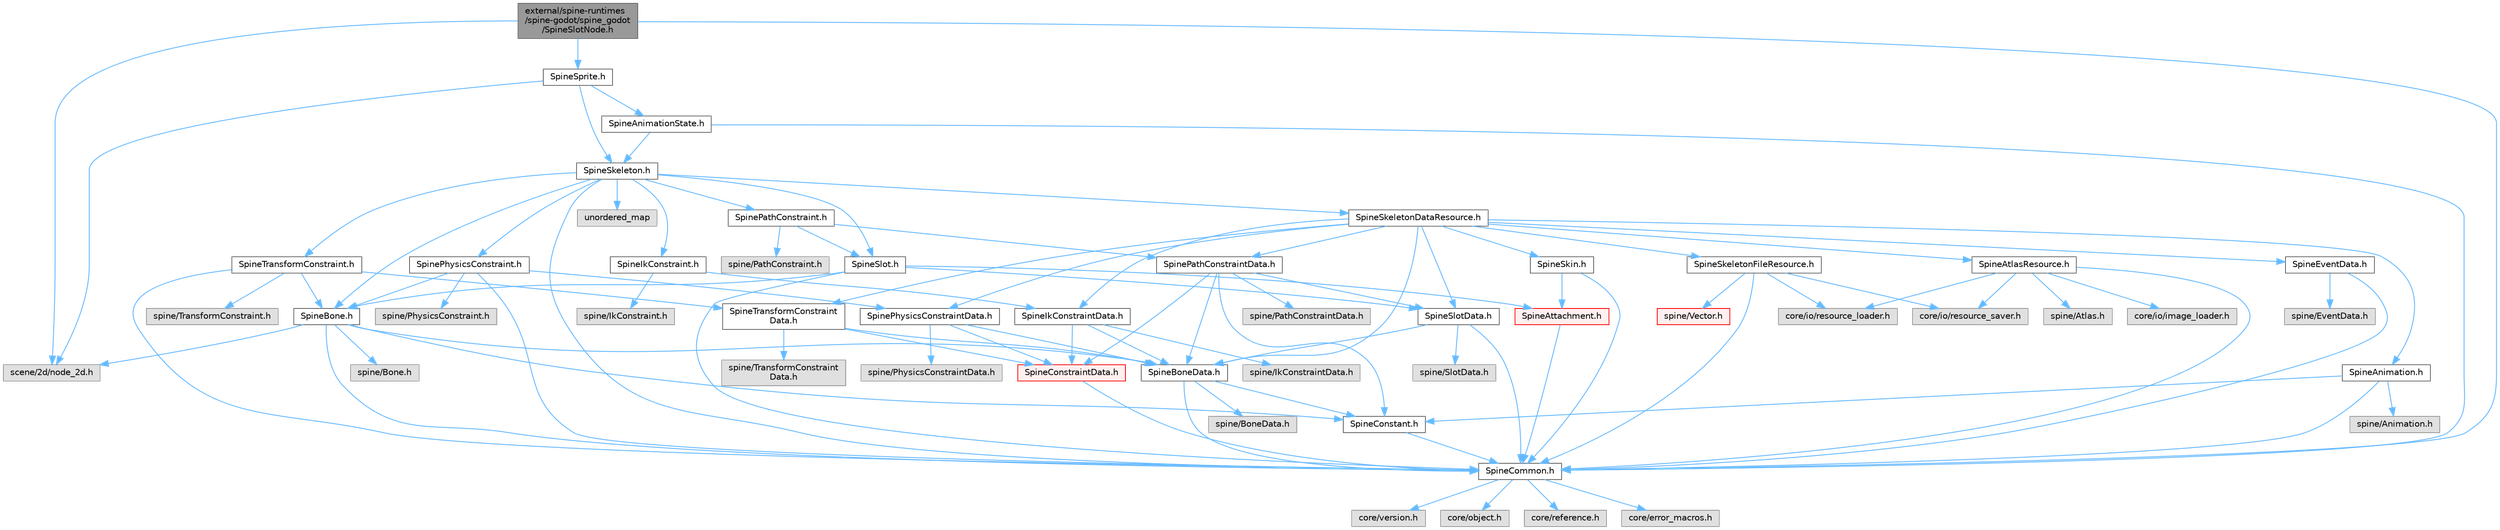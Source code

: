 digraph "external/spine-runtimes/spine-godot/spine_godot/SpineSlotNode.h"
{
 // LATEX_PDF_SIZE
  bgcolor="transparent";
  edge [fontname=Helvetica,fontsize=10,labelfontname=Helvetica,labelfontsize=10];
  node [fontname=Helvetica,fontsize=10,shape=box,height=0.2,width=0.4];
  Node1 [id="Node000001",label="external/spine-runtimes\l/spine-godot/spine_godot\l/SpineSlotNode.h",height=0.2,width=0.4,color="gray40", fillcolor="grey60", style="filled", fontcolor="black",tooltip=" "];
  Node1 -> Node2 [id="edge1_Node000001_Node000002",color="steelblue1",style="solid",tooltip=" "];
  Node2 [id="Node000002",label="SpineCommon.h",height=0.2,width=0.4,color="grey40", fillcolor="white", style="filled",URL="$_spine_common_8h.html",tooltip=" "];
  Node2 -> Node3 [id="edge2_Node000002_Node000003",color="steelblue1",style="solid",tooltip=" "];
  Node3 [id="Node000003",label="core/version.h",height=0.2,width=0.4,color="grey60", fillcolor="#E0E0E0", style="filled",tooltip=" "];
  Node2 -> Node4 [id="edge3_Node000002_Node000004",color="steelblue1",style="solid",tooltip=" "];
  Node4 [id="Node000004",label="core/object.h",height=0.2,width=0.4,color="grey60", fillcolor="#E0E0E0", style="filled",tooltip=" "];
  Node2 -> Node5 [id="edge4_Node000002_Node000005",color="steelblue1",style="solid",tooltip=" "];
  Node5 [id="Node000005",label="core/reference.h",height=0.2,width=0.4,color="grey60", fillcolor="#E0E0E0", style="filled",tooltip=" "];
  Node2 -> Node6 [id="edge5_Node000002_Node000006",color="steelblue1",style="solid",tooltip=" "];
  Node6 [id="Node000006",label="core/error_macros.h",height=0.2,width=0.4,color="grey60", fillcolor="#E0E0E0", style="filled",tooltip=" "];
  Node1 -> Node7 [id="edge6_Node000001_Node000007",color="steelblue1",style="solid",tooltip=" "];
  Node7 [id="Node000007",label="SpineSprite.h",height=0.2,width=0.4,color="grey40", fillcolor="white", style="filled",URL="$_spine_sprite_8h.html",tooltip=" "];
  Node7 -> Node8 [id="edge7_Node000007_Node000008",color="steelblue1",style="solid",tooltip=" "];
  Node8 [id="Node000008",label="SpineSkeleton.h",height=0.2,width=0.4,color="grey40", fillcolor="white", style="filled",URL="$_spine_skeleton_8h.html",tooltip=" "];
  Node8 -> Node2 [id="edge8_Node000008_Node000002",color="steelblue1",style="solid",tooltip=" "];
  Node8 -> Node9 [id="edge9_Node000008_Node000009",color="steelblue1",style="solid",tooltip=" "];
  Node9 [id="Node000009",label="SpineSkeletonDataResource.h",height=0.2,width=0.4,color="grey40", fillcolor="white", style="filled",URL="$_spine_skeleton_data_resource_8h.html",tooltip=" "];
  Node9 -> Node10 [id="edge10_Node000009_Node000010",color="steelblue1",style="solid",tooltip=" "];
  Node10 [id="Node000010",label="SpineAnimation.h",height=0.2,width=0.4,color="grey40", fillcolor="white", style="filled",URL="$_spine_animation_8h.html",tooltip=" "];
  Node10 -> Node2 [id="edge11_Node000010_Node000002",color="steelblue1",style="solid",tooltip=" "];
  Node10 -> Node11 [id="edge12_Node000010_Node000011",color="steelblue1",style="solid",tooltip=" "];
  Node11 [id="Node000011",label="SpineConstant.h",height=0.2,width=0.4,color="grey40", fillcolor="white", style="filled",URL="$_spine_constant_8h.html",tooltip=" "];
  Node11 -> Node2 [id="edge13_Node000011_Node000002",color="steelblue1",style="solid",tooltip=" "];
  Node10 -> Node12 [id="edge14_Node000010_Node000012",color="steelblue1",style="solid",tooltip=" "];
  Node12 [id="Node000012",label="spine/Animation.h",height=0.2,width=0.4,color="grey60", fillcolor="#E0E0E0", style="filled",tooltip=" "];
  Node9 -> Node13 [id="edge15_Node000009_Node000013",color="steelblue1",style="solid",tooltip=" "];
  Node13 [id="Node000013",label="SpineAtlasResource.h",height=0.2,width=0.4,color="grey40", fillcolor="white", style="filled",URL="$_spine_atlas_resource_8h.html",tooltip=" "];
  Node13 -> Node2 [id="edge16_Node000013_Node000002",color="steelblue1",style="solid",tooltip=" "];
  Node13 -> Node14 [id="edge17_Node000013_Node000014",color="steelblue1",style="solid",tooltip=" "];
  Node14 [id="Node000014",label="core/io/resource_loader.h",height=0.2,width=0.4,color="grey60", fillcolor="#E0E0E0", style="filled",tooltip=" "];
  Node13 -> Node15 [id="edge18_Node000013_Node000015",color="steelblue1",style="solid",tooltip=" "];
  Node15 [id="Node000015",label="core/io/resource_saver.h",height=0.2,width=0.4,color="grey60", fillcolor="#E0E0E0", style="filled",tooltip=" "];
  Node13 -> Node16 [id="edge19_Node000013_Node000016",color="steelblue1",style="solid",tooltip=" "];
  Node16 [id="Node000016",label="core/io/image_loader.h",height=0.2,width=0.4,color="grey60", fillcolor="#E0E0E0", style="filled",tooltip=" "];
  Node13 -> Node17 [id="edge20_Node000013_Node000017",color="steelblue1",style="solid",tooltip=" "];
  Node17 [id="Node000017",label="spine/Atlas.h",height=0.2,width=0.4,color="grey60", fillcolor="#E0E0E0", style="filled",tooltip=" "];
  Node9 -> Node18 [id="edge21_Node000009_Node000018",color="steelblue1",style="solid",tooltip=" "];
  Node18 [id="Node000018",label="SpineBoneData.h",height=0.2,width=0.4,color="grey40", fillcolor="white", style="filled",URL="$_spine_bone_data_8h.html",tooltip=" "];
  Node18 -> Node2 [id="edge22_Node000018_Node000002",color="steelblue1",style="solid",tooltip=" "];
  Node18 -> Node11 [id="edge23_Node000018_Node000011",color="steelblue1",style="solid",tooltip=" "];
  Node18 -> Node19 [id="edge24_Node000018_Node000019",color="steelblue1",style="solid",tooltip=" "];
  Node19 [id="Node000019",label="spine/BoneData.h",height=0.2,width=0.4,color="grey60", fillcolor="#E0E0E0", style="filled",tooltip=" "];
  Node9 -> Node20 [id="edge25_Node000009_Node000020",color="steelblue1",style="solid",tooltip=" "];
  Node20 [id="Node000020",label="SpineEventData.h",height=0.2,width=0.4,color="grey40", fillcolor="white", style="filled",URL="$_spine_event_data_8h.html",tooltip=" "];
  Node20 -> Node2 [id="edge26_Node000020_Node000002",color="steelblue1",style="solid",tooltip=" "];
  Node20 -> Node21 [id="edge27_Node000020_Node000021",color="steelblue1",style="solid",tooltip=" "];
  Node21 [id="Node000021",label="spine/EventData.h",height=0.2,width=0.4,color="grey60", fillcolor="#E0E0E0", style="filled",tooltip=" "];
  Node9 -> Node22 [id="edge28_Node000009_Node000022",color="steelblue1",style="solid",tooltip=" "];
  Node22 [id="Node000022",label="SpineIkConstraintData.h",height=0.2,width=0.4,color="grey40", fillcolor="white", style="filled",URL="$_spine_ik_constraint_data_8h.html",tooltip=" "];
  Node22 -> Node23 [id="edge29_Node000022_Node000023",color="steelblue1",style="solid",tooltip=" "];
  Node23 [id="Node000023",label="SpineConstraintData.h",height=0.2,width=0.4,color="red", fillcolor="#FFF0F0", style="filled",URL="$_spine_constraint_data_8h.html",tooltip=" "];
  Node23 -> Node2 [id="edge30_Node000023_Node000002",color="steelblue1",style="solid",tooltip=" "];
  Node22 -> Node18 [id="edge31_Node000022_Node000018",color="steelblue1",style="solid",tooltip=" "];
  Node22 -> Node182 [id="edge32_Node000022_Node000182",color="steelblue1",style="solid",tooltip=" "];
  Node182 [id="Node000182",label="spine/IkConstraintData.h",height=0.2,width=0.4,color="grey60", fillcolor="#E0E0E0", style="filled",tooltip=" "];
  Node9 -> Node183 [id="edge33_Node000009_Node000183",color="steelblue1",style="solid",tooltip=" "];
  Node183 [id="Node000183",label="SpinePathConstraintData.h",height=0.2,width=0.4,color="grey40", fillcolor="white", style="filled",URL="$_spine_path_constraint_data_8h.html",tooltip=" "];
  Node183 -> Node23 [id="edge34_Node000183_Node000023",color="steelblue1",style="solid",tooltip=" "];
  Node183 -> Node11 [id="edge35_Node000183_Node000011",color="steelblue1",style="solid",tooltip=" "];
  Node183 -> Node18 [id="edge36_Node000183_Node000018",color="steelblue1",style="solid",tooltip=" "];
  Node183 -> Node184 [id="edge37_Node000183_Node000184",color="steelblue1",style="solid",tooltip=" "];
  Node184 [id="Node000184",label="SpineSlotData.h",height=0.2,width=0.4,color="grey40", fillcolor="white", style="filled",URL="$_spine_slot_data_8h.html",tooltip=" "];
  Node184 -> Node2 [id="edge38_Node000184_Node000002",color="steelblue1",style="solid",tooltip=" "];
  Node184 -> Node18 [id="edge39_Node000184_Node000018",color="steelblue1",style="solid",tooltip=" "];
  Node184 -> Node185 [id="edge40_Node000184_Node000185",color="steelblue1",style="solid",tooltip=" "];
  Node185 [id="Node000185",label="spine/SlotData.h",height=0.2,width=0.4,color="grey60", fillcolor="#E0E0E0", style="filled",tooltip=" "];
  Node183 -> Node186 [id="edge41_Node000183_Node000186",color="steelblue1",style="solid",tooltip=" "];
  Node186 [id="Node000186",label="spine/PathConstraintData.h",height=0.2,width=0.4,color="grey60", fillcolor="#E0E0E0", style="filled",tooltip=" "];
  Node9 -> Node187 [id="edge42_Node000009_Node000187",color="steelblue1",style="solid",tooltip=" "];
  Node187 [id="Node000187",label="SpinePhysicsConstraintData.h",height=0.2,width=0.4,color="grey40", fillcolor="white", style="filled",URL="$_spine_physics_constraint_data_8h.html",tooltip=" "];
  Node187 -> Node23 [id="edge43_Node000187_Node000023",color="steelblue1",style="solid",tooltip=" "];
  Node187 -> Node18 [id="edge44_Node000187_Node000018",color="steelblue1",style="solid",tooltip=" "];
  Node187 -> Node188 [id="edge45_Node000187_Node000188",color="steelblue1",style="solid",tooltip=" "];
  Node188 [id="Node000188",label="spine/PhysicsConstraintData.h",height=0.2,width=0.4,color="grey60", fillcolor="#E0E0E0", style="filled",tooltip=" "];
  Node9 -> Node189 [id="edge46_Node000009_Node000189",color="steelblue1",style="solid",tooltip=" "];
  Node189 [id="Node000189",label="SpineSkeletonFileResource.h",height=0.2,width=0.4,color="grey40", fillcolor="white", style="filled",URL="$_spine_skeleton_file_resource_8h.html",tooltip=" "];
  Node189 -> Node2 [id="edge47_Node000189_Node000002",color="steelblue1",style="solid",tooltip=" "];
  Node189 -> Node14 [id="edge48_Node000189_Node000014",color="steelblue1",style="solid",tooltip=" "];
  Node189 -> Node15 [id="edge49_Node000189_Node000015",color="steelblue1",style="solid",tooltip=" "];
  Node189 -> Node190 [id="edge50_Node000189_Node000190",color="steelblue1",style="solid",tooltip=" "];
  Node190 [id="Node000190",label="spine/Vector.h",height=0.2,width=0.4,color="red", fillcolor="#FFF0F0", style="filled",URL="$external_2spine-runtimes_2spine-cpp_2spine-cpp_2include_2spine_2vector_8h.html",tooltip=" "];
  Node9 -> Node192 [id="edge51_Node000009_Node000192",color="steelblue1",style="solid",tooltip=" "];
  Node192 [id="Node000192",label="SpineSkin.h",height=0.2,width=0.4,color="grey40", fillcolor="white", style="filled",URL="$_spine_skin_8h.html",tooltip=" "];
  Node192 -> Node2 [id="edge52_Node000192_Node000002",color="steelblue1",style="solid",tooltip=" "];
  Node192 -> Node193 [id="edge53_Node000192_Node000193",color="steelblue1",style="solid",tooltip=" "];
  Node193 [id="Node000193",label="SpineAttachment.h",height=0.2,width=0.4,color="red", fillcolor="#FFF0F0", style="filled",URL="$_spine_attachment_8h.html",tooltip=" "];
  Node193 -> Node2 [id="edge54_Node000193_Node000002",color="steelblue1",style="solid",tooltip=" "];
  Node9 -> Node184 [id="edge55_Node000009_Node000184",color="steelblue1",style="solid",tooltip=" "];
  Node9 -> Node196 [id="edge56_Node000009_Node000196",color="steelblue1",style="solid",tooltip=" "];
  Node196 [id="Node000196",label="SpineTransformConstraint\lData.h",height=0.2,width=0.4,color="grey40", fillcolor="white", style="filled",URL="$_spine_transform_constraint_data_8h.html",tooltip=" "];
  Node196 -> Node23 [id="edge57_Node000196_Node000023",color="steelblue1",style="solid",tooltip=" "];
  Node196 -> Node18 [id="edge58_Node000196_Node000018",color="steelblue1",style="solid",tooltip=" "];
  Node196 -> Node197 [id="edge59_Node000196_Node000197",color="steelblue1",style="solid",tooltip=" "];
  Node197 [id="Node000197",label="spine/TransformConstraint\lData.h",height=0.2,width=0.4,color="grey60", fillcolor="#E0E0E0", style="filled",tooltip=" "];
  Node8 -> Node198 [id="edge60_Node000008_Node000198",color="steelblue1",style="solid",tooltip=" "];
  Node198 [id="Node000198",label="SpineBone.h",height=0.2,width=0.4,color="grey40", fillcolor="white", style="filled",URL="$_spine_bone_8h.html",tooltip=" "];
  Node198 -> Node2 [id="edge61_Node000198_Node000002",color="steelblue1",style="solid",tooltip=" "];
  Node198 -> Node18 [id="edge62_Node000198_Node000018",color="steelblue1",style="solid",tooltip=" "];
  Node198 -> Node11 [id="edge63_Node000198_Node000011",color="steelblue1",style="solid",tooltip=" "];
  Node198 -> Node199 [id="edge64_Node000198_Node000199",color="steelblue1",style="solid",tooltip=" "];
  Node199 [id="Node000199",label="scene/2d/node_2d.h",height=0.2,width=0.4,color="grey60", fillcolor="#E0E0E0", style="filled",tooltip=" "];
  Node198 -> Node200 [id="edge65_Node000198_Node000200",color="steelblue1",style="solid",tooltip=" "];
  Node200 [id="Node000200",label="spine/Bone.h",height=0.2,width=0.4,color="grey60", fillcolor="#E0E0E0", style="filled",tooltip=" "];
  Node8 -> Node201 [id="edge66_Node000008_Node000201",color="steelblue1",style="solid",tooltip=" "];
  Node201 [id="Node000201",label="SpineSlot.h",height=0.2,width=0.4,color="grey40", fillcolor="white", style="filled",URL="$_spine_slot_8h.html",tooltip=" "];
  Node201 -> Node2 [id="edge67_Node000201_Node000002",color="steelblue1",style="solid",tooltip=" "];
  Node201 -> Node184 [id="edge68_Node000201_Node000184",color="steelblue1",style="solid",tooltip=" "];
  Node201 -> Node193 [id="edge69_Node000201_Node000193",color="steelblue1",style="solid",tooltip=" "];
  Node201 -> Node198 [id="edge70_Node000201_Node000198",color="steelblue1",style="solid",tooltip=" "];
  Node8 -> Node202 [id="edge71_Node000008_Node000202",color="steelblue1",style="solid",tooltip=" "];
  Node202 [id="Node000202",label="SpineIkConstraint.h",height=0.2,width=0.4,color="grey40", fillcolor="white", style="filled",URL="$_spine_ik_constraint_8h.html",tooltip=" "];
  Node202 -> Node22 [id="edge72_Node000202_Node000022",color="steelblue1",style="solid",tooltip=" "];
  Node202 -> Node203 [id="edge73_Node000202_Node000203",color="steelblue1",style="solid",tooltip=" "];
  Node203 [id="Node000203",label="spine/IkConstraint.h",height=0.2,width=0.4,color="grey60", fillcolor="#E0E0E0", style="filled",tooltip=" "];
  Node8 -> Node204 [id="edge74_Node000008_Node000204",color="steelblue1",style="solid",tooltip=" "];
  Node204 [id="Node000204",label="SpineTransformConstraint.h",height=0.2,width=0.4,color="grey40", fillcolor="white", style="filled",URL="$_spine_transform_constraint_8h.html",tooltip=" "];
  Node204 -> Node2 [id="edge75_Node000204_Node000002",color="steelblue1",style="solid",tooltip=" "];
  Node204 -> Node196 [id="edge76_Node000204_Node000196",color="steelblue1",style="solid",tooltip=" "];
  Node204 -> Node198 [id="edge77_Node000204_Node000198",color="steelblue1",style="solid",tooltip=" "];
  Node204 -> Node205 [id="edge78_Node000204_Node000205",color="steelblue1",style="solid",tooltip=" "];
  Node205 [id="Node000205",label="spine/TransformConstraint.h",height=0.2,width=0.4,color="grey60", fillcolor="#E0E0E0", style="filled",tooltip=" "];
  Node8 -> Node206 [id="edge79_Node000008_Node000206",color="steelblue1",style="solid",tooltip=" "];
  Node206 [id="Node000206",label="SpinePathConstraint.h",height=0.2,width=0.4,color="grey40", fillcolor="white", style="filled",URL="$_spine_path_constraint_8h.html",tooltip=" "];
  Node206 -> Node183 [id="edge80_Node000206_Node000183",color="steelblue1",style="solid",tooltip=" "];
  Node206 -> Node201 [id="edge81_Node000206_Node000201",color="steelblue1",style="solid",tooltip=" "];
  Node206 -> Node207 [id="edge82_Node000206_Node000207",color="steelblue1",style="solid",tooltip=" "];
  Node207 [id="Node000207",label="spine/PathConstraint.h",height=0.2,width=0.4,color="grey60", fillcolor="#E0E0E0", style="filled",tooltip=" "];
  Node8 -> Node208 [id="edge83_Node000008_Node000208",color="steelblue1",style="solid",tooltip=" "];
  Node208 [id="Node000208",label="SpinePhysicsConstraint.h",height=0.2,width=0.4,color="grey40", fillcolor="white", style="filled",URL="$_spine_physics_constraint_8h.html",tooltip=" "];
  Node208 -> Node2 [id="edge84_Node000208_Node000002",color="steelblue1",style="solid",tooltip=" "];
  Node208 -> Node187 [id="edge85_Node000208_Node000187",color="steelblue1",style="solid",tooltip=" "];
  Node208 -> Node198 [id="edge86_Node000208_Node000198",color="steelblue1",style="solid",tooltip=" "];
  Node208 -> Node209 [id="edge87_Node000208_Node000209",color="steelblue1",style="solid",tooltip=" "];
  Node209 [id="Node000209",label="spine/PhysicsConstraint.h",height=0.2,width=0.4,color="grey60", fillcolor="#E0E0E0", style="filled",tooltip=" "];
  Node8 -> Node210 [id="edge88_Node000008_Node000210",color="steelblue1",style="solid",tooltip=" "];
  Node210 [id="Node000210",label="unordered_map",height=0.2,width=0.4,color="grey60", fillcolor="#E0E0E0", style="filled",tooltip=" "];
  Node7 -> Node211 [id="edge89_Node000007_Node000211",color="steelblue1",style="solid",tooltip=" "];
  Node211 [id="Node000211",label="SpineAnimationState.h",height=0.2,width=0.4,color="grey40", fillcolor="white", style="filled",URL="$_spine_animation_state_8h.html",tooltip=" "];
  Node211 -> Node2 [id="edge90_Node000211_Node000002",color="steelblue1",style="solid",tooltip=" "];
  Node211 -> Node8 [id="edge91_Node000211_Node000008",color="steelblue1",style="solid",tooltip=" "];
  Node7 -> Node199 [id="edge92_Node000007_Node000199",color="steelblue1",style="solid",tooltip=" "];
  Node1 -> Node199 [id="edge93_Node000001_Node000199",color="steelblue1",style="solid",tooltip=" "];
}
